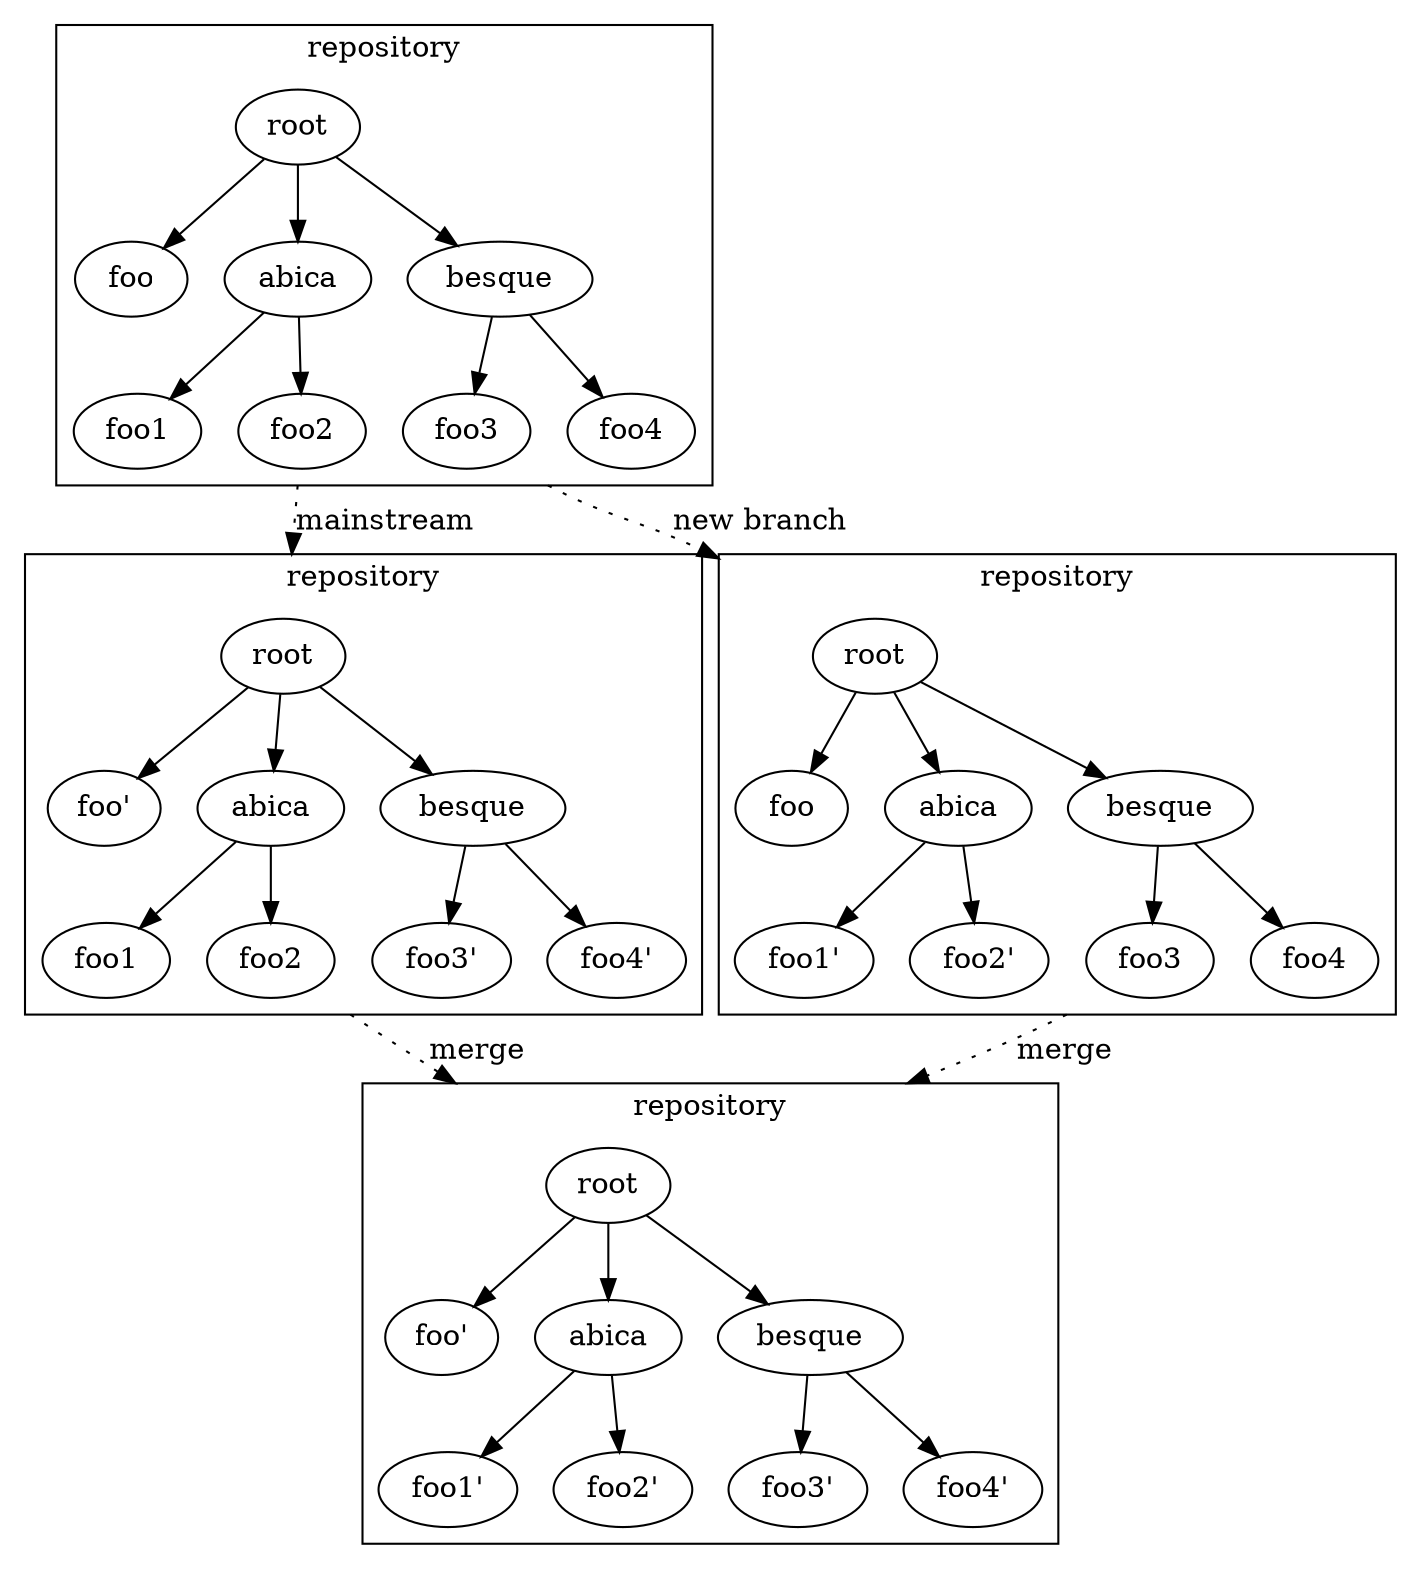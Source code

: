 digraph repoworkdir {

    compound=true;

    subgraph cluster_orig {
        root_orig -> foo_orig;
        root_orig -> abica_orig;
        root_orig -> besque_orig;
        abica_orig -> foo1_orig;
        abica_orig -> foo2_orig;
        besque_orig -> foo3_orig;
        besque_orig -> foo4_orig;

        root_orig [label = "root"];
        abica_orig [label = "abica"];
        besque_orig [label = "besque"];
        foo_orig [label = "foo"];
        foo1_orig [label = "foo1"];
        foo2_orig [label = "foo2"];
        foo3_orig [label = "foo3"];
        foo4_orig [label = "foo4"];
        label = "repository";
        color = black;
    }

    subgraph cluster_master {
        root_master -> foo_master;
        root_master -> abica_master;
        root_master -> besque_master;
        abica_master -> foo1_master;
        abica_master -> foo2_master;
        besque_master -> foo3_master;
        besque_master -> foo4_master;

        root_master [label = "root"];
        abica_master [label = "abica"];
        besque_master [label = "besque"];
        foo_master [label = "foo'"];
        foo1_master [label = "foo1"];
        foo2_master [label = "foo2"];
        foo3_master [label = "foo3'"];
        foo4_master [label = "foo4'"];
        label = "repository";
        color = black;
    }

    subgraph cluster_branch {
        root_branch -> foo_branch;
        root_branch -> abica_branch;
        root_branch -> besque_branch;
        abica_branch -> foo1_branch;
        abica_branch -> foo2_branch;
        besque_branch -> foo3_branch;
        besque_branch -> foo4_branch;

        root_branch [label = "root"];
        abica_branch [label = "abica"];
        besque_branch [label = "besque"];
        foo_branch [label = "foo"];
        foo1_branch [label = "foo1'"];
        foo2_branch [label = "foo2'"];
        foo3_branch [label = "foo3"];
        foo4_branch [label = "foo4"];
        label = "repository";
        color = black;
    }

    subgraph cluster_merge {
        root_merge -> foo_merge;
        root_merge -> abica_merge;
        root_merge -> besque_merge;
        abica_merge -> foo1_merge;
        abica_merge -> foo2_merge;
        besque_merge -> foo3_merge;
        besque_merge -> foo4_merge;

        root_merge [label = "root"];
        abica_merge [label = "abica"];
        besque_merge [label = "besque"];
        foo_merge [label = "foo'"];
        foo1_merge [label = "foo1'"];
        foo2_merge [label = "foo2'"];
        foo3_merge [label = "foo3'"];
        foo4_merge [label = "foo4'"];
        label = "repository";
        color = black;
    }

    foo2_orig -> root_master [ltail = cluster_orig, lhead = cluster_master, style = dotted, label = "mainstream"];
    foo3_orig -> root_branch [ltail = cluster_orig, lhead = cluster_branch, style = dotted, label = "new branch"];
    foo2_master -> root_merge [ltail = cluster_master, lhead = cluster_merge, style = dotted, label = "merge"];
    foo3_branch -> root_merge [ltail = cluster_branch, lhead = cluster_merge, style = dotted, label = "merge"];

}
